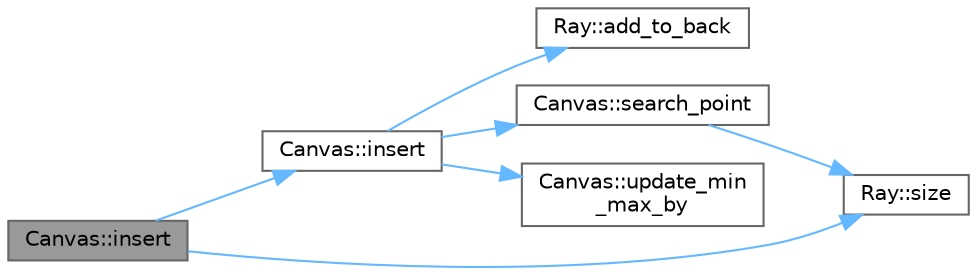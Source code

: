 digraph "Canvas::insert"
{
 // LATEX_PDF_SIZE
  bgcolor="transparent";
  edge [fontname=Helvetica,fontsize=10,labelfontname=Helvetica,labelfontsize=10];
  node [fontname=Helvetica,fontsize=10,shape=box,height=0.2,width=0.4];
  rankdir="LR";
  Node1 [label="Canvas::insert",height=0.2,width=0.4,color="gray40", fillcolor="grey60", style="filled", fontcolor="black",tooltip=" "];
  Node1 -> Node2 [color="steelblue1",style="solid"];
  Node2 [label="Canvas::insert",height=0.2,width=0.4,color="grey40", fillcolor="white", style="filled",URL="$class_canvas.html#a4a427aa5ce6cea39f3123f52207ec7ea",tooltip=" "];
  Node2 -> Node3 [color="steelblue1",style="solid"];
  Node3 [label="Ray::add_to_back",height=0.2,width=0.4,color="grey40", fillcolor="white", style="filled",URL="$class_ray.html#a935a6504b1f2952b2b6ee6f148262c27",tooltip=" "];
  Node2 -> Node4 [color="steelblue1",style="solid"];
  Node4 [label="Canvas::search_point",height=0.2,width=0.4,color="grey40", fillcolor="white", style="filled",URL="$class_canvas.html#a2b8130bac44abbc2b9014a6421c45028",tooltip="insert without repetition"];
  Node4 -> Node5 [color="steelblue1",style="solid"];
  Node5 [label="Ray::size",height=0.2,width=0.4,color="grey40", fillcolor="white", style="filled",URL="$class_ray.html#a5433e5f6205bb963ddb43519022553b4",tooltip=" "];
  Node2 -> Node6 [color="steelblue1",style="solid"];
  Node6 [label="Canvas::update_min\l_max_by",height=0.2,width=0.4,color="grey40", fillcolor="white", style="filled",URL="$class_canvas.html#acddf046b4fc5b2ae2240fe2a00d3b5ca",tooltip=" "];
  Node1 -> Node5 [color="steelblue1",style="solid"];
}
